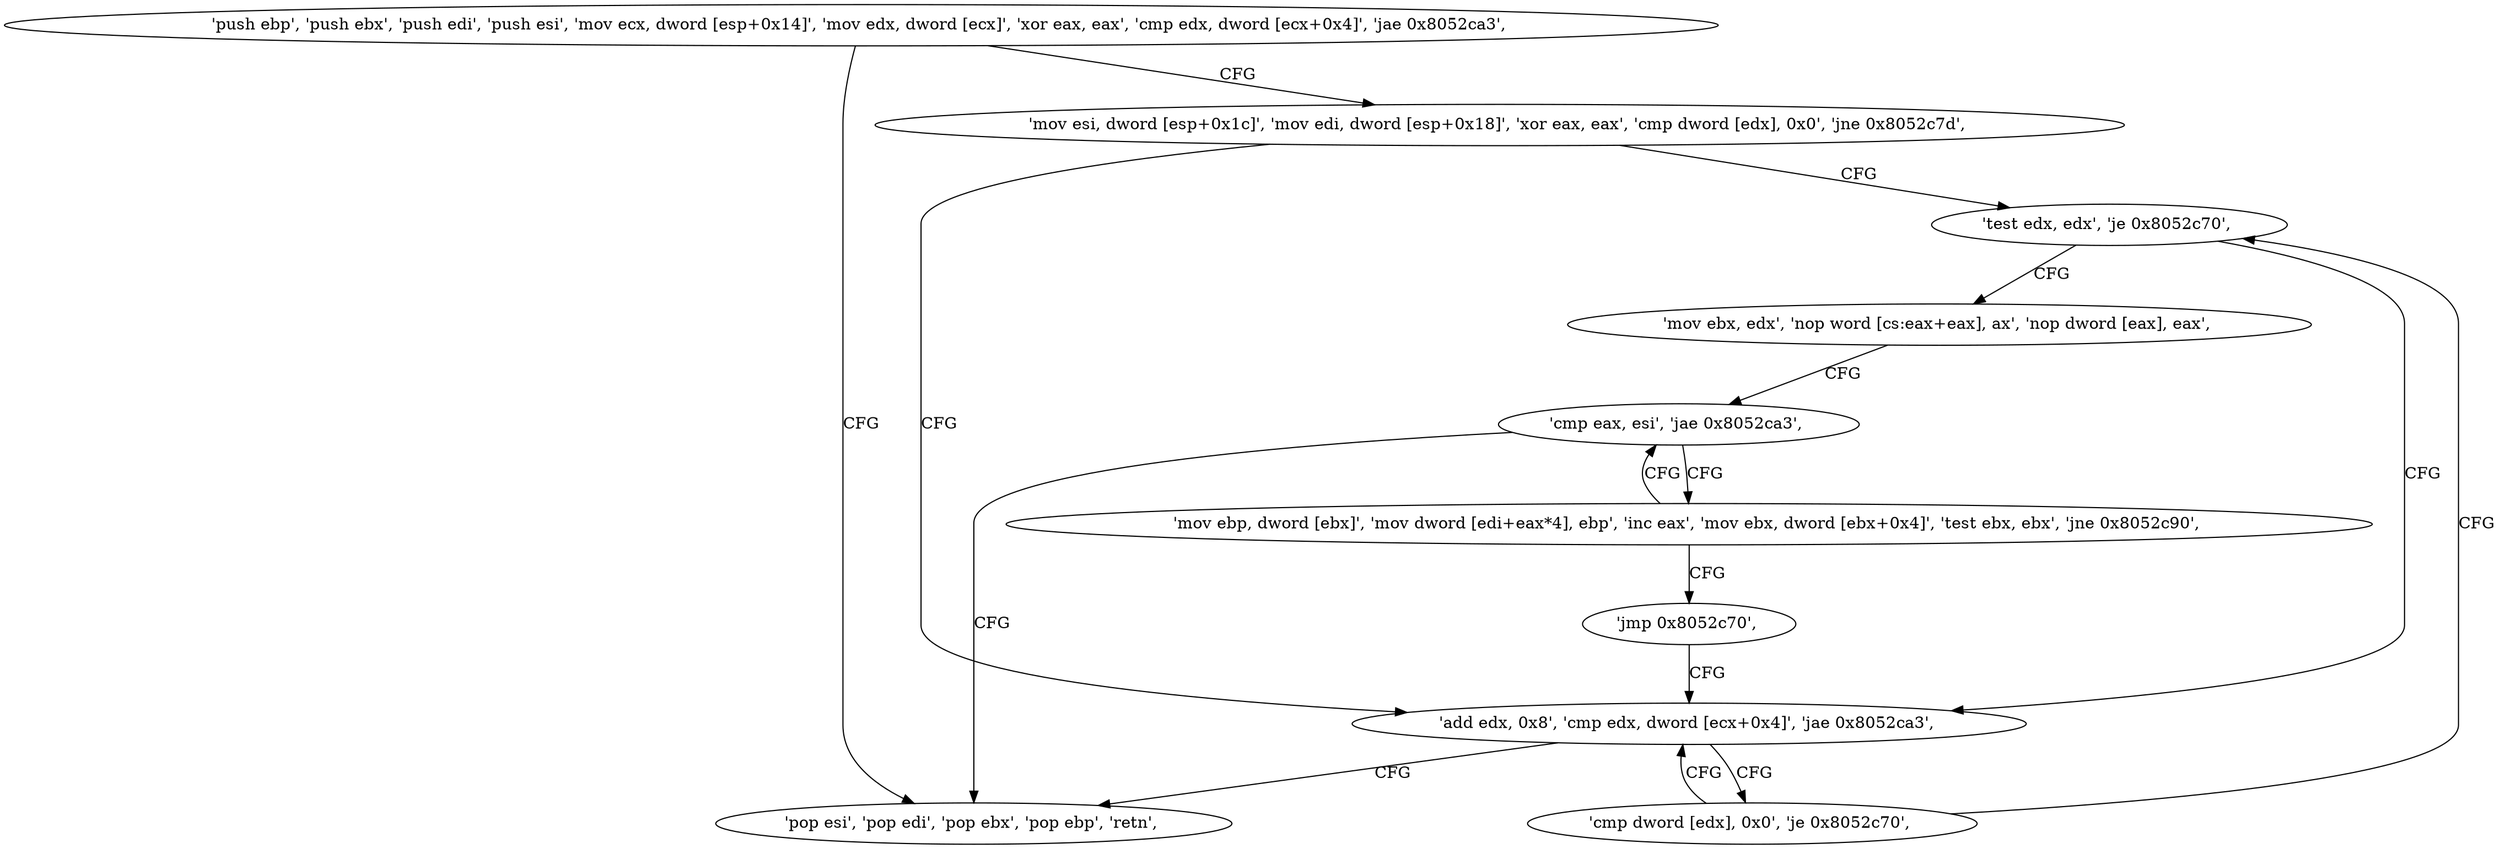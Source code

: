 digraph "func" {
"134556752" [label = "'push ebp', 'push ebx', 'push edi', 'push esi', 'mov ecx, dword [esp+0x14]', 'mov edx, dword [ecx]', 'xor eax, eax', 'cmp edx, dword [ecx+0x4]', 'jae 0x8052ca3', " ]
"134556835" [label = "'pop esi', 'pop edi', 'pop ebx', 'pop ebp', 'retn', " ]
"134556769" [label = "'mov esi, dword [esp+0x1c]', 'mov edi, dword [esp+0x18]', 'xor eax, eax', 'cmp dword [edx], 0x0', 'jne 0x8052c7d', " ]
"134556797" [label = "'test edx, edx', 'je 0x8052c70', " ]
"134556784" [label = "'add edx, 0x8', 'cmp edx, dword [ecx+0x4]', 'jae 0x8052ca3', " ]
"134556801" [label = "'mov ebx, edx', 'nop word [cs:eax+eax], ax', 'nop dword [eax], eax', " ]
"134556792" [label = "'cmp dword [edx], 0x0', 'je 0x8052c70', " ]
"134556816" [label = "'cmp eax, esi', 'jae 0x8052ca3', " ]
"134556820" [label = "'mov ebp, dword [ebx]', 'mov dword [edi+eax*4], ebp', 'inc eax', 'mov ebx, dword [ebx+0x4]', 'test ebx, ebx', 'jne 0x8052c90', " ]
"134556833" [label = "'jmp 0x8052c70', " ]
"134556752" -> "134556835" [ label = "CFG" ]
"134556752" -> "134556769" [ label = "CFG" ]
"134556769" -> "134556797" [ label = "CFG" ]
"134556769" -> "134556784" [ label = "CFG" ]
"134556797" -> "134556784" [ label = "CFG" ]
"134556797" -> "134556801" [ label = "CFG" ]
"134556784" -> "134556835" [ label = "CFG" ]
"134556784" -> "134556792" [ label = "CFG" ]
"134556801" -> "134556816" [ label = "CFG" ]
"134556792" -> "134556784" [ label = "CFG" ]
"134556792" -> "134556797" [ label = "CFG" ]
"134556816" -> "134556835" [ label = "CFG" ]
"134556816" -> "134556820" [ label = "CFG" ]
"134556820" -> "134556816" [ label = "CFG" ]
"134556820" -> "134556833" [ label = "CFG" ]
"134556833" -> "134556784" [ label = "CFG" ]
}
